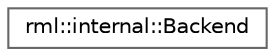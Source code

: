 digraph "类继承关系图"
{
 // LATEX_PDF_SIZE
  bgcolor="transparent";
  edge [fontname=Helvetica,fontsize=10,labelfontname=Helvetica,labelfontsize=10];
  node [fontname=Helvetica,fontsize=10,shape=box,height=0.2,width=0.4];
  rankdir="LR";
  Node0 [id="Node000000",label="rml::internal::Backend",height=0.2,width=0.4,color="grey40", fillcolor="white", style="filled",URL="$classrml_1_1internal_1_1_backend.html",tooltip=" "];
}
